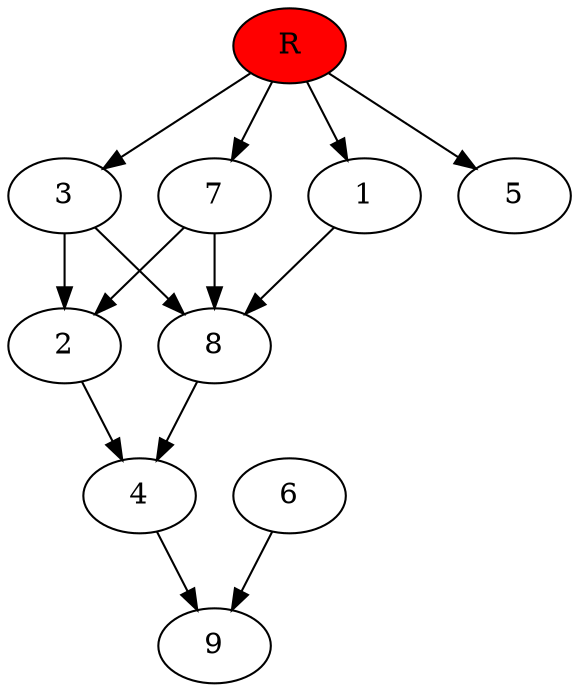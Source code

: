 digraph prb32708 {
	1
	2
	3
	4
	5
	6
	7
	8
	R [fillcolor="#ff0000" style=filled]
	1 -> 8
	2 -> 4
	3 -> 2
	3 -> 8
	4 -> 9
	6 -> 9
	7 -> 2
	7 -> 8
	8 -> 4
	R -> 1
	R -> 3
	R -> 5
	R -> 7
}
